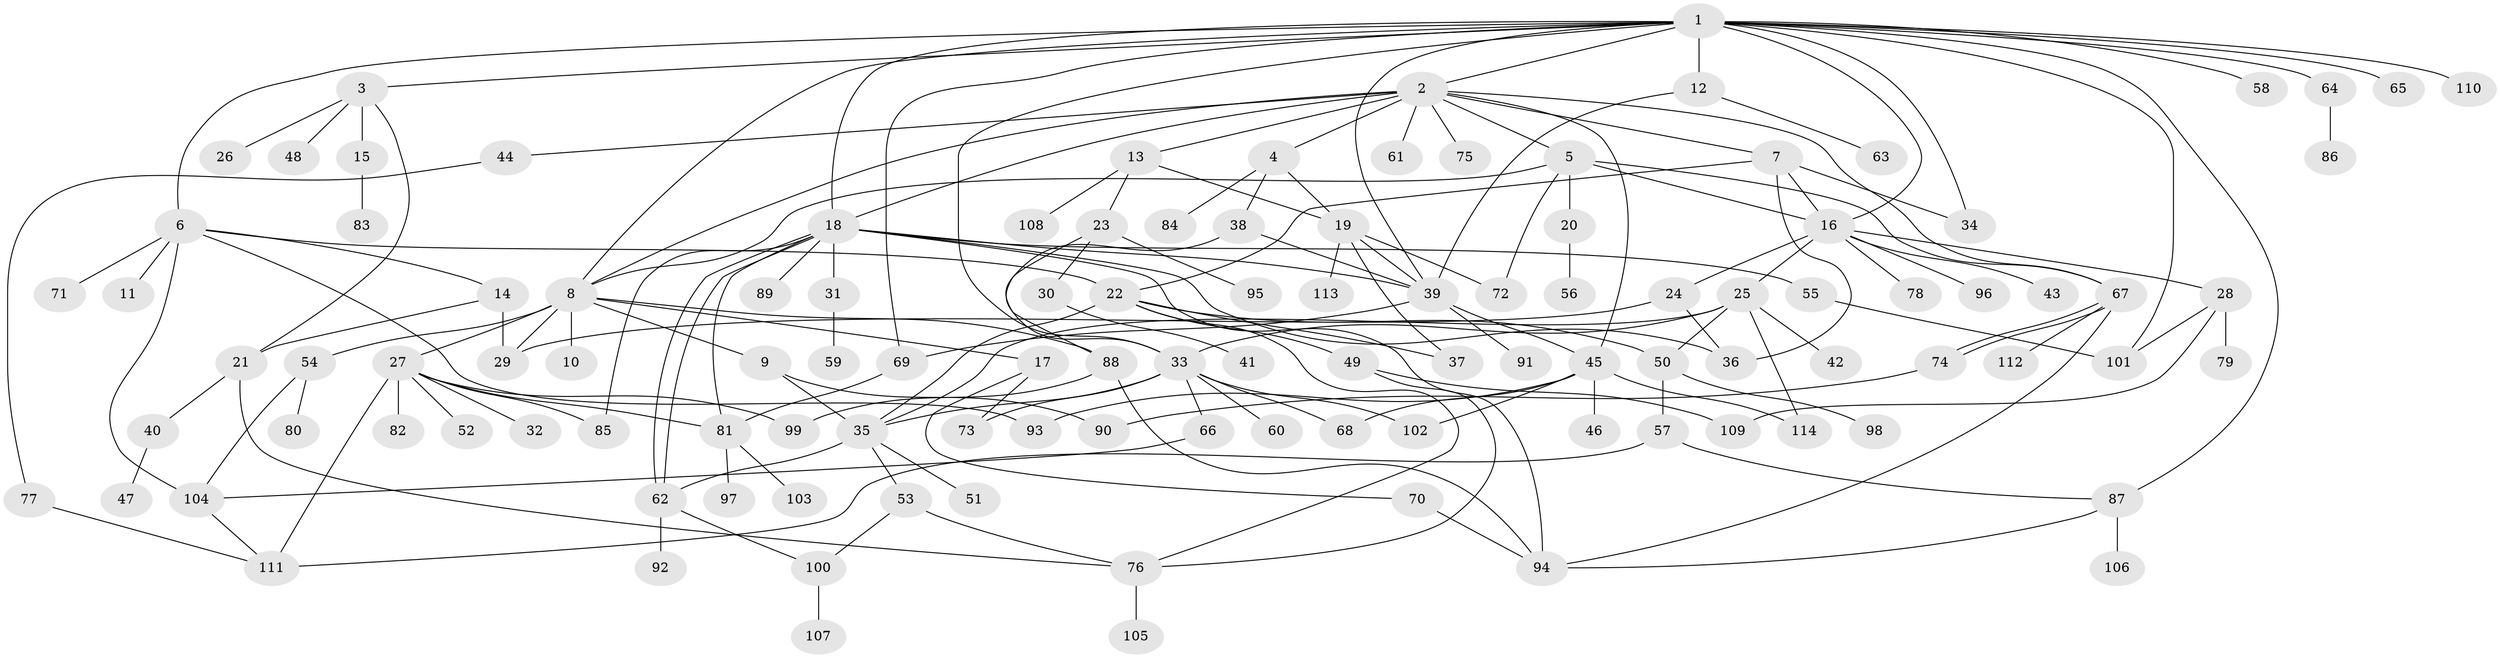 // coarse degree distribution, {18: 0.012345679012345678, 12: 0.037037037037037035, 5: 0.037037037037037035, 3: 0.08641975308641975, 6: 0.09876543209876543, 7: 0.037037037037037035, 1: 0.41975308641975306, 8: 0.012345679012345678, 11: 0.012345679012345678, 4: 0.06172839506172839, 9: 0.024691358024691357, 2: 0.16049382716049382}
// Generated by graph-tools (version 1.1) at 2025/51/02/27/25 19:51:55]
// undirected, 114 vertices, 172 edges
graph export_dot {
graph [start="1"]
  node [color=gray90,style=filled];
  1;
  2;
  3;
  4;
  5;
  6;
  7;
  8;
  9;
  10;
  11;
  12;
  13;
  14;
  15;
  16;
  17;
  18;
  19;
  20;
  21;
  22;
  23;
  24;
  25;
  26;
  27;
  28;
  29;
  30;
  31;
  32;
  33;
  34;
  35;
  36;
  37;
  38;
  39;
  40;
  41;
  42;
  43;
  44;
  45;
  46;
  47;
  48;
  49;
  50;
  51;
  52;
  53;
  54;
  55;
  56;
  57;
  58;
  59;
  60;
  61;
  62;
  63;
  64;
  65;
  66;
  67;
  68;
  69;
  70;
  71;
  72;
  73;
  74;
  75;
  76;
  77;
  78;
  79;
  80;
  81;
  82;
  83;
  84;
  85;
  86;
  87;
  88;
  89;
  90;
  91;
  92;
  93;
  94;
  95;
  96;
  97;
  98;
  99;
  100;
  101;
  102;
  103;
  104;
  105;
  106;
  107;
  108;
  109;
  110;
  111;
  112;
  113;
  114;
  1 -- 2;
  1 -- 3;
  1 -- 6;
  1 -- 8;
  1 -- 12;
  1 -- 16;
  1 -- 18;
  1 -- 33;
  1 -- 34;
  1 -- 39;
  1 -- 58;
  1 -- 64;
  1 -- 65;
  1 -- 69;
  1 -- 87;
  1 -- 101;
  1 -- 110;
  2 -- 4;
  2 -- 5;
  2 -- 7;
  2 -- 8;
  2 -- 13;
  2 -- 18;
  2 -- 44;
  2 -- 45;
  2 -- 61;
  2 -- 67;
  2 -- 75;
  3 -- 15;
  3 -- 21;
  3 -- 26;
  3 -- 48;
  4 -- 19;
  4 -- 38;
  4 -- 84;
  5 -- 8;
  5 -- 16;
  5 -- 20;
  5 -- 67;
  5 -- 72;
  6 -- 11;
  6 -- 14;
  6 -- 22;
  6 -- 71;
  6 -- 93;
  6 -- 104;
  7 -- 16;
  7 -- 22;
  7 -- 34;
  7 -- 36;
  8 -- 9;
  8 -- 10;
  8 -- 17;
  8 -- 27;
  8 -- 29;
  8 -- 54;
  8 -- 88;
  9 -- 35;
  9 -- 90;
  12 -- 39;
  12 -- 63;
  13 -- 19;
  13 -- 23;
  13 -- 108;
  14 -- 21;
  14 -- 29;
  15 -- 83;
  16 -- 24;
  16 -- 25;
  16 -- 28;
  16 -- 43;
  16 -- 78;
  16 -- 96;
  17 -- 70;
  17 -- 73;
  18 -- 31;
  18 -- 36;
  18 -- 39;
  18 -- 55;
  18 -- 62;
  18 -- 62;
  18 -- 81;
  18 -- 85;
  18 -- 89;
  18 -- 94;
  19 -- 37;
  19 -- 39;
  19 -- 72;
  19 -- 113;
  20 -- 56;
  21 -- 40;
  21 -- 76;
  22 -- 35;
  22 -- 37;
  22 -- 49;
  22 -- 50;
  22 -- 76;
  23 -- 30;
  23 -- 33;
  23 -- 95;
  24 -- 29;
  24 -- 36;
  25 -- 33;
  25 -- 35;
  25 -- 42;
  25 -- 50;
  25 -- 114;
  27 -- 32;
  27 -- 52;
  27 -- 81;
  27 -- 82;
  27 -- 85;
  27 -- 99;
  27 -- 111;
  28 -- 79;
  28 -- 101;
  28 -- 109;
  30 -- 41;
  31 -- 59;
  33 -- 35;
  33 -- 60;
  33 -- 66;
  33 -- 68;
  33 -- 73;
  33 -- 102;
  35 -- 51;
  35 -- 53;
  35 -- 62;
  38 -- 39;
  38 -- 88;
  39 -- 45;
  39 -- 69;
  39 -- 91;
  40 -- 47;
  44 -- 77;
  45 -- 46;
  45 -- 68;
  45 -- 93;
  45 -- 102;
  45 -- 114;
  49 -- 76;
  49 -- 109;
  50 -- 57;
  50 -- 98;
  53 -- 76;
  53 -- 100;
  54 -- 80;
  54 -- 104;
  55 -- 101;
  57 -- 87;
  57 -- 111;
  62 -- 92;
  62 -- 100;
  64 -- 86;
  66 -- 104;
  67 -- 74;
  67 -- 74;
  67 -- 94;
  67 -- 112;
  69 -- 81;
  70 -- 94;
  74 -- 90;
  76 -- 105;
  77 -- 111;
  81 -- 97;
  81 -- 103;
  87 -- 94;
  87 -- 106;
  88 -- 94;
  88 -- 99;
  100 -- 107;
  104 -- 111;
}

